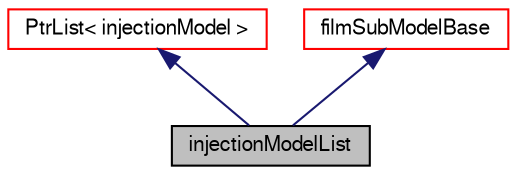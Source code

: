 digraph "injectionModelList"
{
  bgcolor="transparent";
  edge [fontname="FreeSans",fontsize="10",labelfontname="FreeSans",labelfontsize="10"];
  node [fontname="FreeSans",fontsize="10",shape=record];
  Node5 [label="injectionModelList",height=0.2,width=0.4,color="black", fillcolor="grey75", style="filled", fontcolor="black"];
  Node6 -> Node5 [dir="back",color="midnightblue",fontsize="10",style="solid",fontname="FreeSans"];
  Node6 [label="PtrList\< injectionModel \>",height=0.2,width=0.4,color="red",URL="$a25914.html"];
  Node8 -> Node5 [dir="back",color="midnightblue",fontsize="10",style="solid",fontname="FreeSans"];
  Node8 [label="filmSubModelBase",height=0.2,width=0.4,color="red",URL="$a29050.html"];
}
